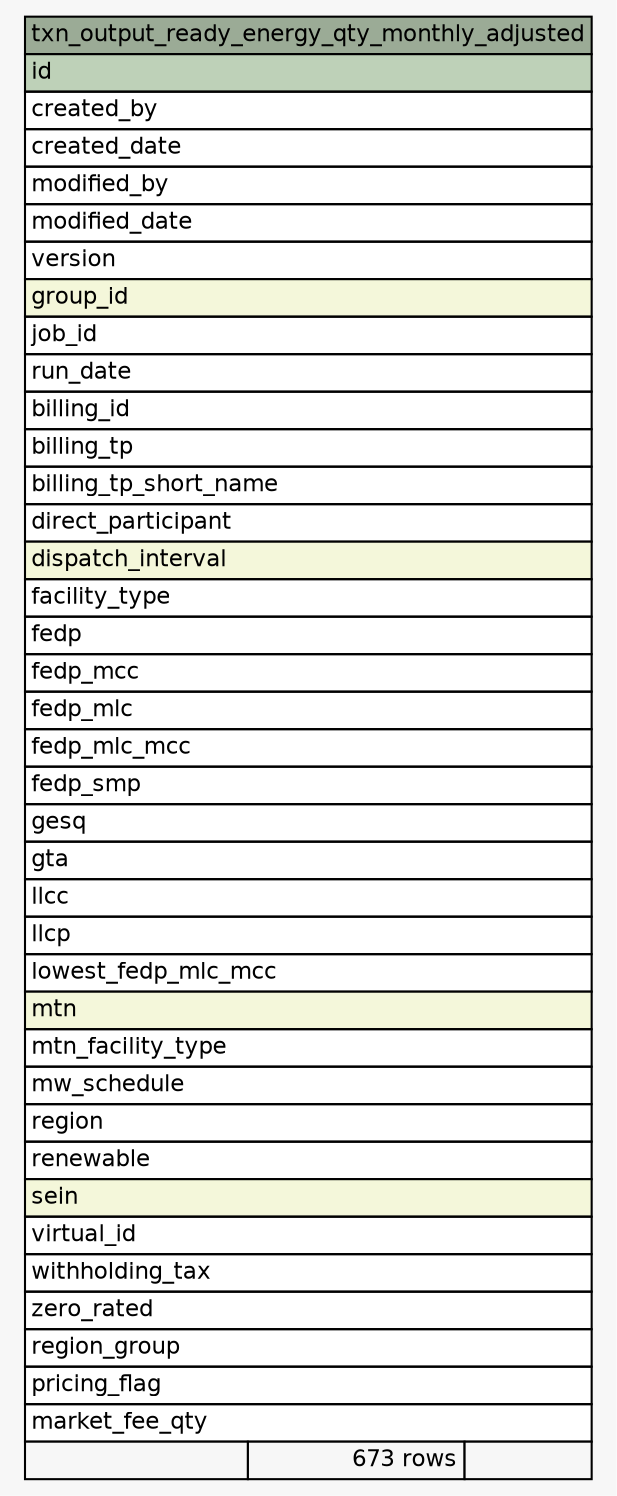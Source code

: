 // dot 2.36.0 on Mac OS X 10.12.6
// SchemaSpy rev 590
digraph "txn_output_ready_energy_qty_monthly_adjusted" {
  graph [
    rankdir="RL"
    bgcolor="#f7f7f7"
    nodesep="0.18"
    ranksep="0.46"
    fontname="Helvetica"
    fontsize="11"
  ];
  node [
    fontname="Helvetica"
    fontsize="11"
    shape="plaintext"
  ];
  edge [
    arrowsize="0.8"
  ];
  "txn_output_ready_energy_qty_monthly_adjusted" [
    label=<
    <TABLE BORDER="0" CELLBORDER="1" CELLSPACING="0" BGCOLOR="#ffffff">
      <TR><TD COLSPAN="3" BGCOLOR="#9bab96" ALIGN="CENTER">txn_output_ready_energy_qty_monthly_adjusted</TD></TR>
      <TR><TD PORT="id" COLSPAN="3" BGCOLOR="#bed1b8" ALIGN="LEFT">id</TD></TR>
      <TR><TD PORT="created_by" COLSPAN="3" ALIGN="LEFT">created_by</TD></TR>
      <TR><TD PORT="created_date" COLSPAN="3" ALIGN="LEFT">created_date</TD></TR>
      <TR><TD PORT="modified_by" COLSPAN="3" ALIGN="LEFT">modified_by</TD></TR>
      <TR><TD PORT="modified_date" COLSPAN="3" ALIGN="LEFT">modified_date</TD></TR>
      <TR><TD PORT="version" COLSPAN="3" ALIGN="LEFT">version</TD></TR>
      <TR><TD PORT="group_id" COLSPAN="3" BGCOLOR="#f4f7da" ALIGN="LEFT">group_id</TD></TR>
      <TR><TD PORT="job_id" COLSPAN="3" ALIGN="LEFT">job_id</TD></TR>
      <TR><TD PORT="run_date" COLSPAN="3" ALIGN="LEFT">run_date</TD></TR>
      <TR><TD PORT="billing_id" COLSPAN="3" ALIGN="LEFT">billing_id</TD></TR>
      <TR><TD PORT="billing_tp" COLSPAN="3" ALIGN="LEFT">billing_tp</TD></TR>
      <TR><TD PORT="billing_tp_short_name" COLSPAN="3" ALIGN="LEFT">billing_tp_short_name</TD></TR>
      <TR><TD PORT="direct_participant" COLSPAN="3" ALIGN="LEFT">direct_participant</TD></TR>
      <TR><TD PORT="dispatch_interval" COLSPAN="3" BGCOLOR="#f4f7da" ALIGN="LEFT">dispatch_interval</TD></TR>
      <TR><TD PORT="facility_type" COLSPAN="3" ALIGN="LEFT">facility_type</TD></TR>
      <TR><TD PORT="fedp" COLSPAN="3" ALIGN="LEFT">fedp</TD></TR>
      <TR><TD PORT="fedp_mcc" COLSPAN="3" ALIGN="LEFT">fedp_mcc</TD></TR>
      <TR><TD PORT="fedp_mlc" COLSPAN="3" ALIGN="LEFT">fedp_mlc</TD></TR>
      <TR><TD PORT="fedp_mlc_mcc" COLSPAN="3" ALIGN="LEFT">fedp_mlc_mcc</TD></TR>
      <TR><TD PORT="fedp_smp" COLSPAN="3" ALIGN="LEFT">fedp_smp</TD></TR>
      <TR><TD PORT="gesq" COLSPAN="3" ALIGN="LEFT">gesq</TD></TR>
      <TR><TD PORT="gta" COLSPAN="3" ALIGN="LEFT">gta</TD></TR>
      <TR><TD PORT="llcc" COLSPAN="3" ALIGN="LEFT">llcc</TD></TR>
      <TR><TD PORT="llcp" COLSPAN="3" ALIGN="LEFT">llcp</TD></TR>
      <TR><TD PORT="lowest_fedp_mlc_mcc" COLSPAN="3" ALIGN="LEFT">lowest_fedp_mlc_mcc</TD></TR>
      <TR><TD PORT="mtn" COLSPAN="3" BGCOLOR="#f4f7da" ALIGN="LEFT">mtn</TD></TR>
      <TR><TD PORT="mtn_facility_type" COLSPAN="3" ALIGN="LEFT">mtn_facility_type</TD></TR>
      <TR><TD PORT="mw_schedule" COLSPAN="3" ALIGN="LEFT">mw_schedule</TD></TR>
      <TR><TD PORT="region" COLSPAN="3" ALIGN="LEFT">region</TD></TR>
      <TR><TD PORT="renewable" COLSPAN="3" ALIGN="LEFT">renewable</TD></TR>
      <TR><TD PORT="sein" COLSPAN="3" BGCOLOR="#f4f7da" ALIGN="LEFT">sein</TD></TR>
      <TR><TD PORT="virtual_id" COLSPAN="3" ALIGN="LEFT">virtual_id</TD></TR>
      <TR><TD PORT="withholding_tax" COLSPAN="3" ALIGN="LEFT">withholding_tax</TD></TR>
      <TR><TD PORT="zero_rated" COLSPAN="3" ALIGN="LEFT">zero_rated</TD></TR>
      <TR><TD PORT="region_group" COLSPAN="3" ALIGN="LEFT">region_group</TD></TR>
      <TR><TD PORT="pricing_flag" COLSPAN="3" ALIGN="LEFT">pricing_flag</TD></TR>
      <TR><TD PORT="market_fee_qty" COLSPAN="3" ALIGN="LEFT">market_fee_qty</TD></TR>
      <TR><TD ALIGN="LEFT" BGCOLOR="#f7f7f7">  </TD><TD ALIGN="RIGHT" BGCOLOR="#f7f7f7">673 rows</TD><TD ALIGN="RIGHT" BGCOLOR="#f7f7f7">  </TD></TR>
    </TABLE>>
    URL="tables/txn_output_ready_energy_qty_monthly_adjusted.html"
    tooltip="txn_output_ready_energy_qty_monthly_adjusted"
  ];
}
